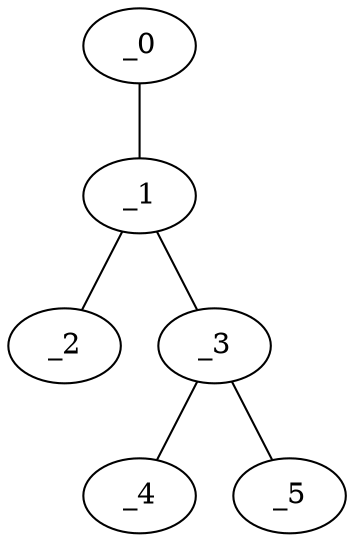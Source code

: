 graph AP1_0095 {
	_0	 [x="0.248451",
		y="0.98906"];
	_1	 [x="1.26574",
		y="1.96352"];
	_0 -- _1;
	_2	 [x="2.27407",
		y="0.837246"];
	_1 -- _2;
	_3	 [x="0.88",
		y="1.49"];
	_1 -- _3;
	_4	 [x="2.47256",
		y="1.12389"];
	_3 -- _4;
	_5	 [x="2.26888",
		y="2.76978"];
	_3 -- _5;
}

